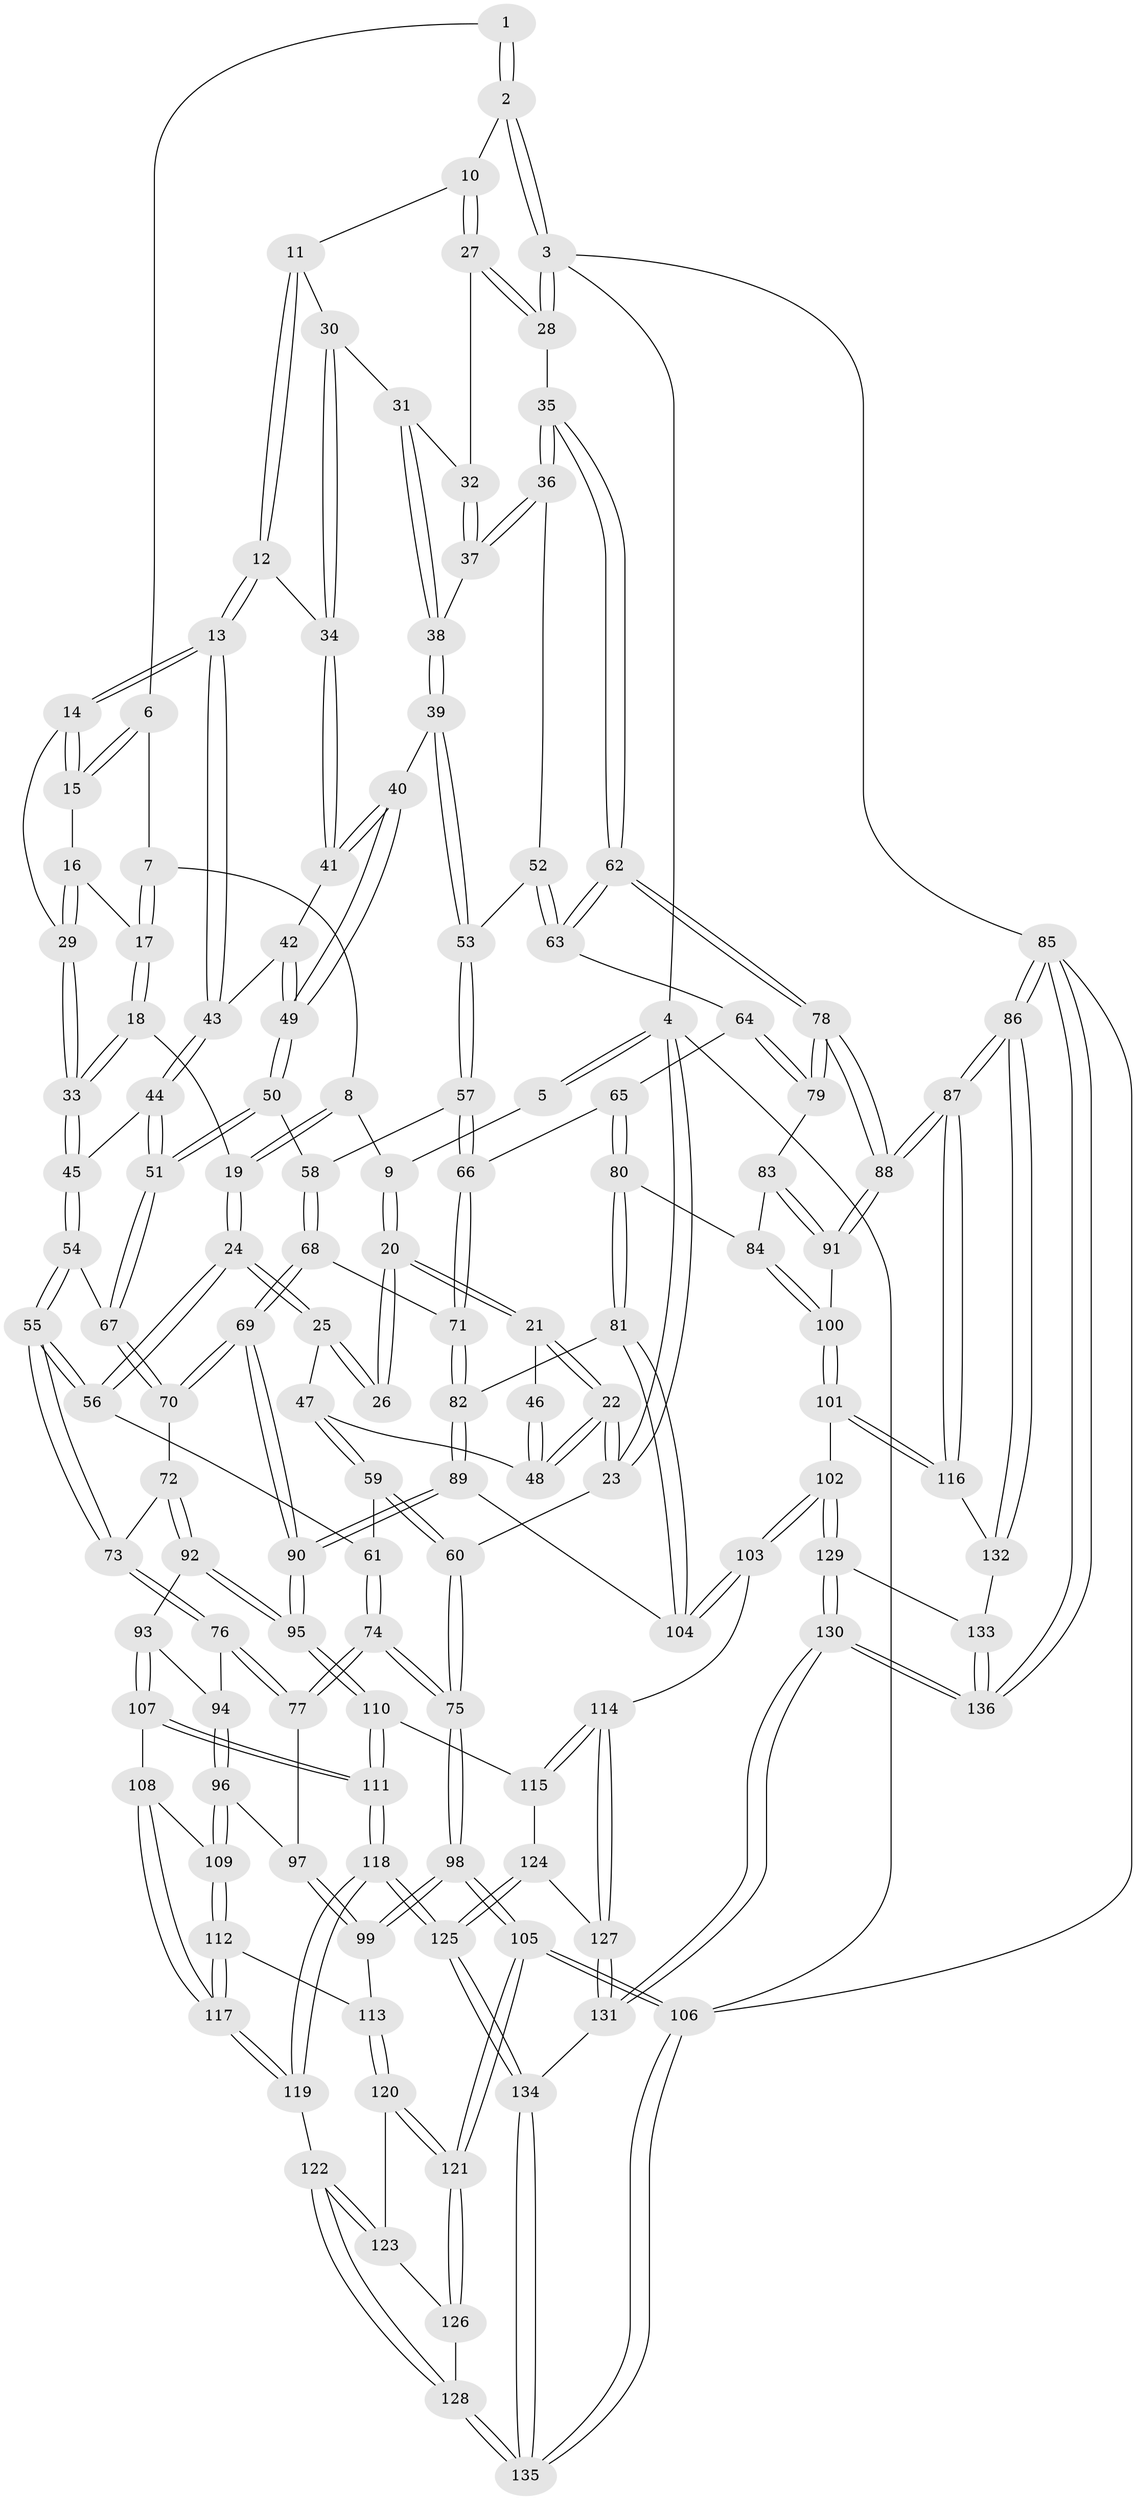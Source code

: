 // coarse degree distribution, {9: 0.010526315789473684, 5: 0.42105263157894735, 4: 0.30526315789473685, 6: 0.16842105263157894, 3: 0.05263157894736842, 2: 0.021052631578947368, 7: 0.021052631578947368}
// Generated by graph-tools (version 1.1) at 2025/21/03/04/25 18:21:15]
// undirected, 136 vertices, 337 edges
graph export_dot {
graph [start="1"]
  node [color=gray90,style=filled];
  1 [pos="+0.5075834433488862+0"];
  2 [pos="+0.6296364784540588+0"];
  3 [pos="+1+0"];
  4 [pos="+0+0"];
  5 [pos="+0.13516107153286128+0"];
  6 [pos="+0.47541238077548237+0"];
  7 [pos="+0.32828202237850057+0.09175681629177707"];
  8 [pos="+0.1766487683445712+0"];
  9 [pos="+0.15514082881664187+0"];
  10 [pos="+0.667975249100062+0"];
  11 [pos="+0.6715379683559564+0"];
  12 [pos="+0.5539103585087921+0.15864155156312898"];
  13 [pos="+0.4890784653518249+0.17860846249838655"];
  14 [pos="+0.4871541121510044+0.17656774096314173"];
  15 [pos="+0.46201060986771264+0.030681832309847747"];
  16 [pos="+0.3756996495279353+0.12090299137893273"];
  17 [pos="+0.33623964161519077+0.11940411445756349"];
  18 [pos="+0.2771181009845355+0.19903112035787296"];
  19 [pos="+0.2522728546102721+0.199513952695444"];
  20 [pos="+0.09933490236312488+0.07110281342551487"];
  21 [pos="+0.010614654766312988+0.17528669262203575"];
  22 [pos="+0+0.23856766949324337"];
  23 [pos="+0+0.28439592791559715"];
  24 [pos="+0.2135999969082886+0.23130608979925554"];
  25 [pos="+0.1906617646179066+0.22824864613613466"];
  26 [pos="+0.15593290717006825+0.202661232390399"];
  27 [pos="+0.941691696308763+0.0684609245299526"];
  28 [pos="+1+0"];
  29 [pos="+0.41029995269205777+0.17521817996202907"];
  30 [pos="+0.6968395240897295+0.03017307938097334"];
  31 [pos="+0.7132812844792663+0.06044431251870318"];
  32 [pos="+0.8788734209016968+0.11148584052388433"];
  33 [pos="+0.33769347412615325+0.23134457077265907"];
  34 [pos="+0.5966080010434387+0.1857449655042014"];
  35 [pos="+1+0.22520231652417624"];
  36 [pos="+0.8932840591636254+0.23161990176099037"];
  37 [pos="+0.8719633171900584+0.16898848000241765"];
  38 [pos="+0.7191685950271876+0.19766776591937532"];
  39 [pos="+0.7139757940119167+0.22058131629534472"];
  40 [pos="+0.6863745519369714+0.22689162518905906"];
  41 [pos="+0.6234719537746805+0.21404572504890088"];
  42 [pos="+0.5662545144231474+0.24923735958996407"];
  43 [pos="+0.4919487951939205+0.214844455189252"];
  44 [pos="+0.4527844788976222+0.3063971089200589"];
  45 [pos="+0.35257915791005906+0.2569002158856951"];
  46 [pos="+0.11389587346488607+0.20109566038396792"];
  47 [pos="+0.10407473332718703+0.2809846975356865"];
  48 [pos="+0.06714191432713144+0.26844289292640655"];
  49 [pos="+0.5863060055938462+0.33627894653157453"];
  50 [pos="+0.5744083937429113+0.37474738084372045"];
  51 [pos="+0.4745185683029976+0.38515117634960466"];
  52 [pos="+0.871352920095215+0.26009701123875006"];
  53 [pos="+0.7410039722515209+0.26156184991626946"];
  54 [pos="+0.2859516503512027+0.40119226018577236"];
  55 [pos="+0.23727974073732405+0.41611957616553524"];
  56 [pos="+0.229162243347011+0.4122453126138224"];
  57 [pos="+0.7408760561129153+0.27482848320681746"];
  58 [pos="+0.6208631492297978+0.4024388799141981"];
  59 [pos="+0.10930845534189546+0.31525318580096856"];
  60 [pos="+0+0.42461519549453236"];
  61 [pos="+0.15779350738232353+0.42196104451143"];
  62 [pos="+1+0.31478986937046194"];
  63 [pos="+0.897811325324692+0.40244029791508584"];
  64 [pos="+0.867360302535463+0.432052812178947"];
  65 [pos="+0.843657908086247+0.43728391624783447"];
  66 [pos="+0.8019271636422256+0.433890290484572"];
  67 [pos="+0.45346776609703+0.4126047332789101"];
  68 [pos="+0.6485460856837872+0.43694898788284486"];
  69 [pos="+0.5303766711946477+0.5731967672099297"];
  70 [pos="+0.4587381360175535+0.5362706480758709"];
  71 [pos="+0.7213857613394278+0.4738488026309156"];
  72 [pos="+0.41587857722954824+0.5664143282243161"];
  73 [pos="+0.27374019096880264+0.5427626230834608"];
  74 [pos="+0+0.5123753709616484"];
  75 [pos="+0+0.5394075586461927"];
  76 [pos="+0.24421933280811636+0.5956831887030218"];
  77 [pos="+0.22400914877504755+0.6160314799034219"];
  78 [pos="+1+0.5986668096693312"];
  79 [pos="+0.9330451742778134+0.5231756569349113"];
  80 [pos="+0.83742300242083+0.6286339426701715"];
  81 [pos="+0.8367717674964508+0.6287968161559746"];
  82 [pos="+0.7093700442979441+0.5633540870026567"];
  83 [pos="+0.9193313890144441+0.5627596875996687"];
  84 [pos="+0.8469171136571063+0.6307115928705834"];
  85 [pos="+1+1"];
  86 [pos="+1+1"];
  87 [pos="+1+0.9475166700384631"];
  88 [pos="+1+0.635595657018103"];
  89 [pos="+0.6346112494995405+0.6512685380599303"];
  90 [pos="+0.6043338276296851+0.6635742267796928"];
  91 [pos="+0.9969728186209142+0.6860530521771585"];
  92 [pos="+0.400969042800895+0.6322295402773099"];
  93 [pos="+0.3899620355733283+0.6560067885266494"];
  94 [pos="+0.315193128793122+0.6410155139994758"];
  95 [pos="+0.5777910766697829+0.7309895997937572"];
  96 [pos="+0.3054045666767823+0.7202896200510794"];
  97 [pos="+0.22383395744232296+0.6172935575661954"];
  98 [pos="+0+0.6343511747091445"];
  99 [pos="+0.14433046914057038+0.754250968477484"];
  100 [pos="+0.9456585339222372+0.7068900408471965"];
  101 [pos="+0.8767924145409477+0.8343779956639705"];
  102 [pos="+0.8357487243695325+0.8374548906538165"];
  103 [pos="+0.8042380838821388+0.8285960263879315"];
  104 [pos="+0.7718940692591248+0.7142616240721242"];
  105 [pos="+0+1"];
  106 [pos="+0+1"];
  107 [pos="+0.37962198106981343+0.7465758421337422"];
  108 [pos="+0.3615904283805647+0.7484245268831679"];
  109 [pos="+0.3129913360911803+0.733589892821248"];
  110 [pos="+0.5763123595449025+0.7365162544722555"];
  111 [pos="+0.4555672133500667+0.8020033682731564"];
  112 [pos="+0.20244878844720335+0.7725841033327259"];
  113 [pos="+0.15419796768733457+0.7680791746620692"];
  114 [pos="+0.7998537612496723+0.8300217822733282"];
  115 [pos="+0.6222787150196604+0.7941059583446035"];
  116 [pos="+0.8986463298769389+0.8524133292662789"];
  117 [pos="+0.287850602572189+0.8468076034684043"];
  118 [pos="+0.42361476729677533+1"];
  119 [pos="+0.29277568243479296+0.9069438303037177"];
  120 [pos="+0.1522939477154952+0.8020963833105127"];
  121 [pos="+0+0.9637231032712446"];
  122 [pos="+0.21728229505232308+0.9000460016643386"];
  123 [pos="+0.16158412817755627+0.8359307164550819"];
  124 [pos="+0.6216092035706247+0.8461066823294955"];
  125 [pos="+0.4385217951453526+1"];
  126 [pos="+0.13145767646301892+0.9005605640958279"];
  127 [pos="+0.6912421597681508+0.9545848940912797"];
  128 [pos="+0.16723509781832416+0.9725511686548852"];
  129 [pos="+0.8131176869733455+0.9911973458497323"];
  130 [pos="+0.7344001210783759+1"];
  131 [pos="+0.6356615893156234+1"];
  132 [pos="+0.9133597068064911+0.9301791708480547"];
  133 [pos="+0.905143798218407+0.9530334667804469"];
  134 [pos="+0.4460371081385173+1"];
  135 [pos="+0.07790828150573322+1"];
  136 [pos="+0.8441414474745974+1"];
  1 -- 2;
  1 -- 2;
  1 -- 6;
  2 -- 3;
  2 -- 3;
  2 -- 10;
  3 -- 4;
  3 -- 28;
  3 -- 28;
  3 -- 85;
  4 -- 5;
  4 -- 5;
  4 -- 23;
  4 -- 23;
  4 -- 106;
  5 -- 9;
  6 -- 7;
  6 -- 15;
  6 -- 15;
  7 -- 8;
  7 -- 17;
  7 -- 17;
  8 -- 9;
  8 -- 19;
  8 -- 19;
  9 -- 20;
  9 -- 20;
  10 -- 11;
  10 -- 27;
  10 -- 27;
  11 -- 12;
  11 -- 12;
  11 -- 30;
  12 -- 13;
  12 -- 13;
  12 -- 34;
  13 -- 14;
  13 -- 14;
  13 -- 43;
  13 -- 43;
  14 -- 15;
  14 -- 15;
  14 -- 29;
  15 -- 16;
  16 -- 17;
  16 -- 29;
  16 -- 29;
  17 -- 18;
  17 -- 18;
  18 -- 19;
  18 -- 33;
  18 -- 33;
  19 -- 24;
  19 -- 24;
  20 -- 21;
  20 -- 21;
  20 -- 26;
  20 -- 26;
  21 -- 22;
  21 -- 22;
  21 -- 46;
  22 -- 23;
  22 -- 23;
  22 -- 48;
  22 -- 48;
  23 -- 60;
  24 -- 25;
  24 -- 25;
  24 -- 56;
  24 -- 56;
  25 -- 26;
  25 -- 26;
  25 -- 47;
  27 -- 28;
  27 -- 28;
  27 -- 32;
  28 -- 35;
  29 -- 33;
  29 -- 33;
  30 -- 31;
  30 -- 34;
  30 -- 34;
  31 -- 32;
  31 -- 38;
  31 -- 38;
  32 -- 37;
  32 -- 37;
  33 -- 45;
  33 -- 45;
  34 -- 41;
  34 -- 41;
  35 -- 36;
  35 -- 36;
  35 -- 62;
  35 -- 62;
  36 -- 37;
  36 -- 37;
  36 -- 52;
  37 -- 38;
  38 -- 39;
  38 -- 39;
  39 -- 40;
  39 -- 53;
  39 -- 53;
  40 -- 41;
  40 -- 41;
  40 -- 49;
  40 -- 49;
  41 -- 42;
  42 -- 43;
  42 -- 49;
  42 -- 49;
  43 -- 44;
  43 -- 44;
  44 -- 45;
  44 -- 51;
  44 -- 51;
  45 -- 54;
  45 -- 54;
  46 -- 48;
  46 -- 48;
  47 -- 48;
  47 -- 59;
  47 -- 59;
  49 -- 50;
  49 -- 50;
  50 -- 51;
  50 -- 51;
  50 -- 58;
  51 -- 67;
  51 -- 67;
  52 -- 53;
  52 -- 63;
  52 -- 63;
  53 -- 57;
  53 -- 57;
  54 -- 55;
  54 -- 55;
  54 -- 67;
  55 -- 56;
  55 -- 56;
  55 -- 73;
  55 -- 73;
  56 -- 61;
  57 -- 58;
  57 -- 66;
  57 -- 66;
  58 -- 68;
  58 -- 68;
  59 -- 60;
  59 -- 60;
  59 -- 61;
  60 -- 75;
  60 -- 75;
  61 -- 74;
  61 -- 74;
  62 -- 63;
  62 -- 63;
  62 -- 78;
  62 -- 78;
  63 -- 64;
  64 -- 65;
  64 -- 79;
  64 -- 79;
  65 -- 66;
  65 -- 80;
  65 -- 80;
  66 -- 71;
  66 -- 71;
  67 -- 70;
  67 -- 70;
  68 -- 69;
  68 -- 69;
  68 -- 71;
  69 -- 70;
  69 -- 70;
  69 -- 90;
  69 -- 90;
  70 -- 72;
  71 -- 82;
  71 -- 82;
  72 -- 73;
  72 -- 92;
  72 -- 92;
  73 -- 76;
  73 -- 76;
  74 -- 75;
  74 -- 75;
  74 -- 77;
  74 -- 77;
  75 -- 98;
  75 -- 98;
  76 -- 77;
  76 -- 77;
  76 -- 94;
  77 -- 97;
  78 -- 79;
  78 -- 79;
  78 -- 88;
  78 -- 88;
  79 -- 83;
  80 -- 81;
  80 -- 81;
  80 -- 84;
  81 -- 82;
  81 -- 104;
  81 -- 104;
  82 -- 89;
  82 -- 89;
  83 -- 84;
  83 -- 91;
  83 -- 91;
  84 -- 100;
  84 -- 100;
  85 -- 86;
  85 -- 86;
  85 -- 136;
  85 -- 136;
  85 -- 106;
  86 -- 87;
  86 -- 87;
  86 -- 132;
  86 -- 132;
  87 -- 88;
  87 -- 88;
  87 -- 116;
  87 -- 116;
  88 -- 91;
  88 -- 91;
  89 -- 90;
  89 -- 90;
  89 -- 104;
  90 -- 95;
  90 -- 95;
  91 -- 100;
  92 -- 93;
  92 -- 95;
  92 -- 95;
  93 -- 94;
  93 -- 107;
  93 -- 107;
  94 -- 96;
  94 -- 96;
  95 -- 110;
  95 -- 110;
  96 -- 97;
  96 -- 109;
  96 -- 109;
  97 -- 99;
  97 -- 99;
  98 -- 99;
  98 -- 99;
  98 -- 105;
  98 -- 105;
  99 -- 113;
  100 -- 101;
  100 -- 101;
  101 -- 102;
  101 -- 116;
  101 -- 116;
  102 -- 103;
  102 -- 103;
  102 -- 129;
  102 -- 129;
  103 -- 104;
  103 -- 104;
  103 -- 114;
  105 -- 106;
  105 -- 106;
  105 -- 121;
  105 -- 121;
  106 -- 135;
  106 -- 135;
  107 -- 108;
  107 -- 111;
  107 -- 111;
  108 -- 109;
  108 -- 117;
  108 -- 117;
  109 -- 112;
  109 -- 112;
  110 -- 111;
  110 -- 111;
  110 -- 115;
  111 -- 118;
  111 -- 118;
  112 -- 113;
  112 -- 117;
  112 -- 117;
  113 -- 120;
  113 -- 120;
  114 -- 115;
  114 -- 115;
  114 -- 127;
  114 -- 127;
  115 -- 124;
  116 -- 132;
  117 -- 119;
  117 -- 119;
  118 -- 119;
  118 -- 119;
  118 -- 125;
  118 -- 125;
  119 -- 122;
  120 -- 121;
  120 -- 121;
  120 -- 123;
  121 -- 126;
  121 -- 126;
  122 -- 123;
  122 -- 123;
  122 -- 128;
  122 -- 128;
  123 -- 126;
  124 -- 125;
  124 -- 125;
  124 -- 127;
  125 -- 134;
  125 -- 134;
  126 -- 128;
  127 -- 131;
  127 -- 131;
  128 -- 135;
  128 -- 135;
  129 -- 130;
  129 -- 130;
  129 -- 133;
  130 -- 131;
  130 -- 131;
  130 -- 136;
  130 -- 136;
  131 -- 134;
  132 -- 133;
  133 -- 136;
  133 -- 136;
  134 -- 135;
  134 -- 135;
}

